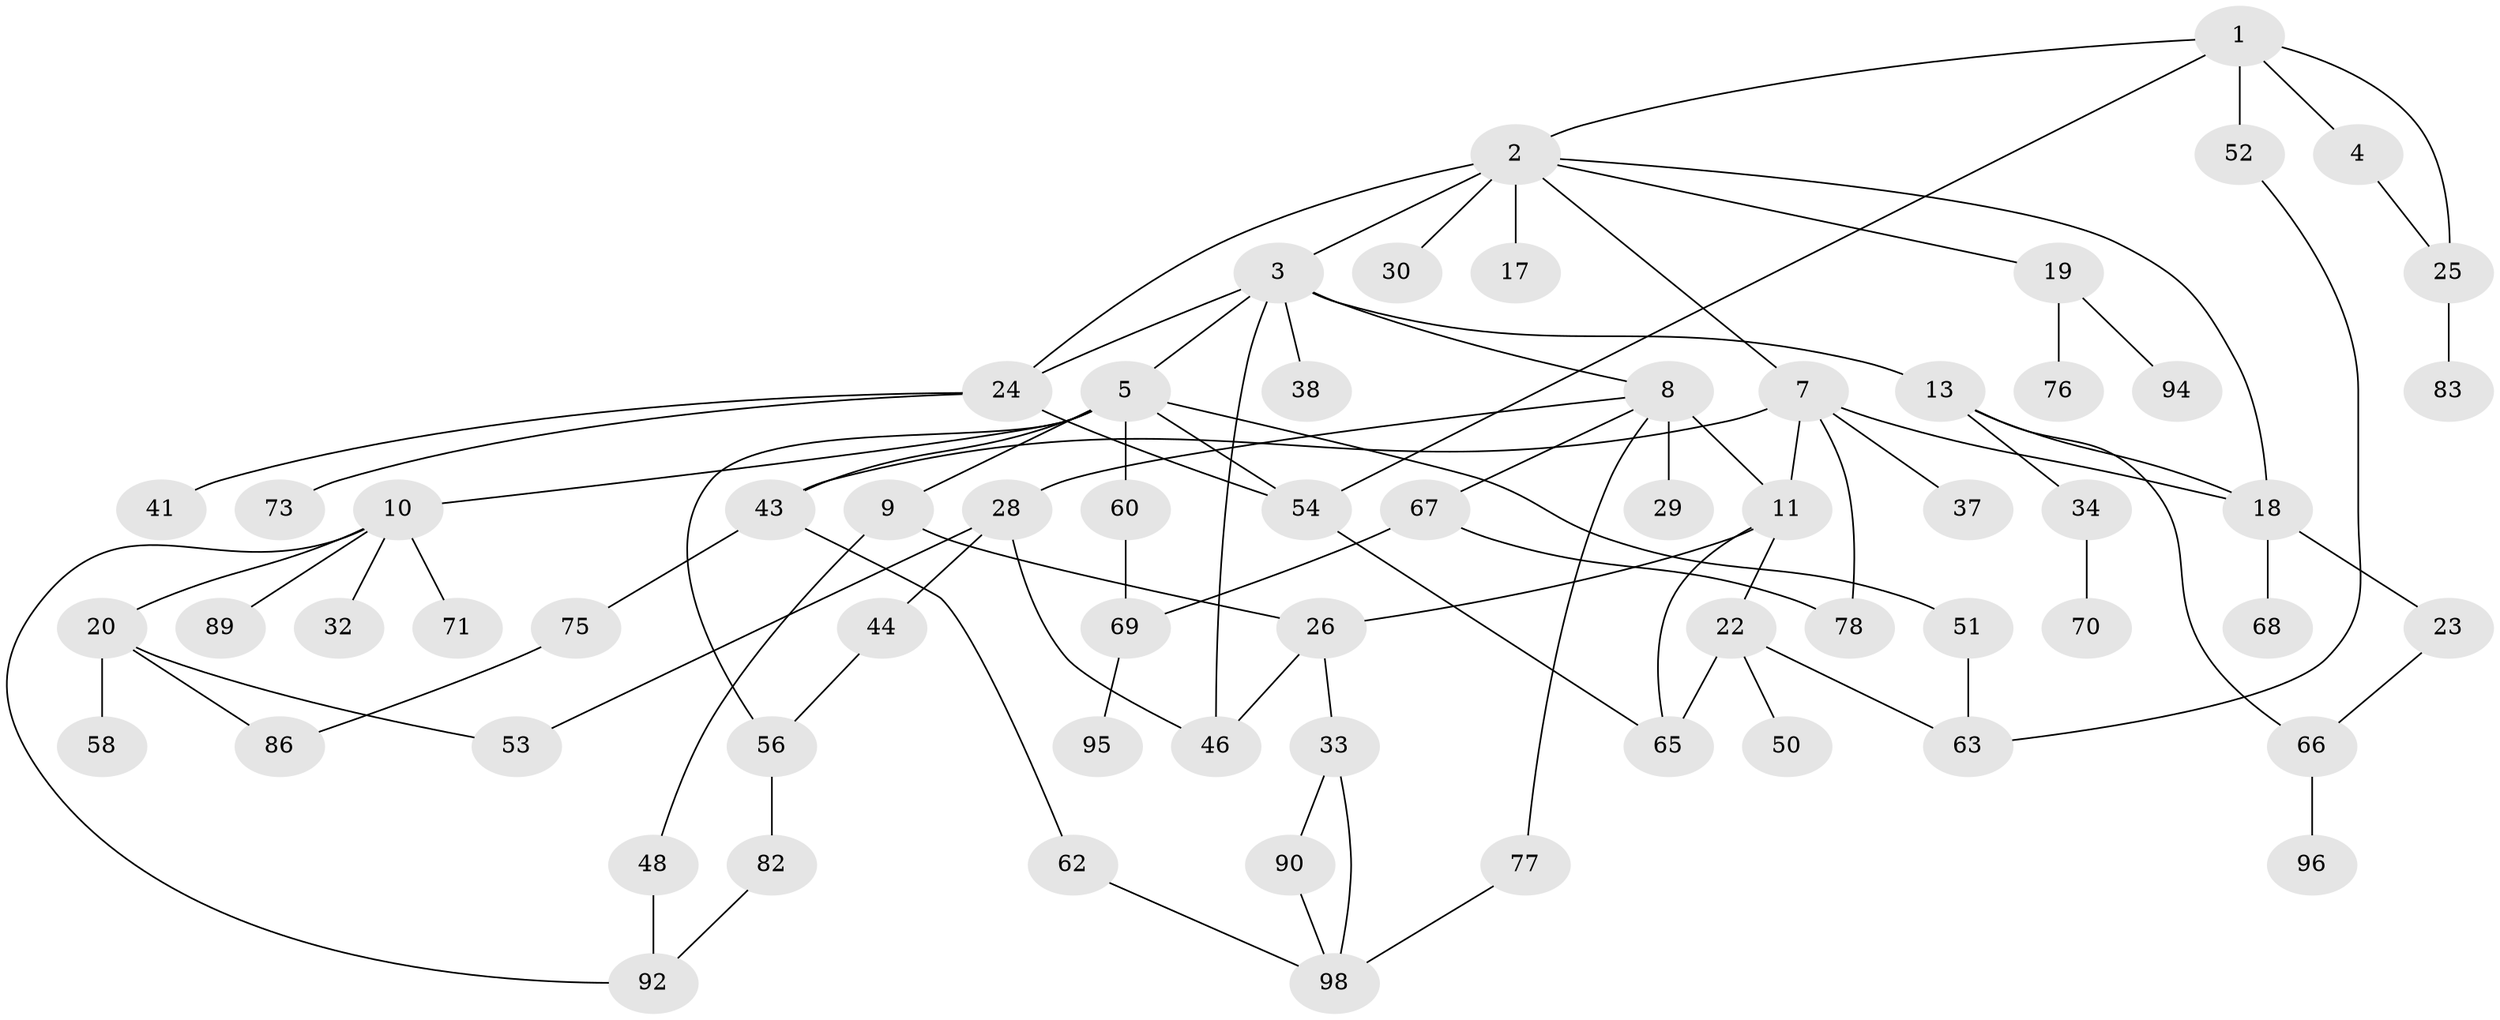 // original degree distribution, {6: 0.03, 8: 0.01, 7: 0.01, 2: 0.35, 4: 0.11, 1: 0.27, 5: 0.05, 3: 0.17}
// Generated by graph-tools (version 1.1) at 2025/38/02/21/25 10:38:51]
// undirected, 65 vertices, 90 edges
graph export_dot {
graph [start="1"]
  node [color=gray90,style=filled];
  1 [super="+14"];
  2 [super="+16"];
  3 [super="+6"];
  4 [super="+21"];
  5 [super="+12"];
  7 [super="+64"];
  8 [super="+35"];
  9 [super="+79"];
  10 [super="+15"];
  11 [super="+31"];
  13 [super="+80"];
  17;
  18 [super="+97"];
  19 [super="+39"];
  20 [super="+27"];
  22 [super="+36"];
  23 [super="+49"];
  24 [super="+40"];
  25 [super="+57"];
  26 [super="+42"];
  28 [super="+45"];
  29;
  30;
  32;
  33 [super="+59"];
  34 [super="+87"];
  37;
  38 [super="+85"];
  41 [super="+47"];
  43 [super="+72"];
  44 [super="+55"];
  46;
  48;
  50;
  51;
  52 [super="+99"];
  53;
  54 [super="+61"];
  56 [super="+74"];
  58;
  60;
  62 [super="+81"];
  63 [super="+91"];
  65;
  66;
  67 [super="+88"];
  68 [super="+84"];
  69;
  70;
  71;
  73;
  75;
  76;
  77;
  78;
  82;
  83;
  86 [super="+93"];
  89;
  90;
  92;
  94;
  95;
  96;
  98 [super="+100"];
  1 -- 2;
  1 -- 4;
  1 -- 52;
  1 -- 54;
  1 -- 25;
  2 -- 3;
  2 -- 7;
  2 -- 17;
  2 -- 18;
  2 -- 19;
  2 -- 24;
  2 -- 30;
  3 -- 5;
  3 -- 8;
  3 -- 13;
  3 -- 38;
  3 -- 46;
  3 -- 24;
  4 -- 25;
  5 -- 9;
  5 -- 10;
  5 -- 51;
  5 -- 60;
  5 -- 56;
  5 -- 43;
  5 -- 54;
  7 -- 11;
  7 -- 37;
  7 -- 18;
  7 -- 43;
  7 -- 78;
  8 -- 28;
  8 -- 29;
  8 -- 67;
  8 -- 11;
  8 -- 77;
  9 -- 26;
  9 -- 48;
  10 -- 71;
  10 -- 89;
  10 -- 32;
  10 -- 20;
  10 -- 92;
  11 -- 22;
  11 -- 65;
  11 -- 26;
  13 -- 34;
  13 -- 66;
  13 -- 18;
  18 -- 23;
  18 -- 68;
  19 -- 94;
  19 -- 76;
  20 -- 58;
  20 -- 53;
  20 -- 86;
  22 -- 50;
  22 -- 63;
  22 -- 65;
  23 -- 66;
  24 -- 54;
  24 -- 73;
  24 -- 41;
  25 -- 83;
  26 -- 33;
  26 -- 46;
  28 -- 44;
  28 -- 53;
  28 -- 46;
  33 -- 90;
  33 -- 98;
  34 -- 70;
  43 -- 62;
  43 -- 75;
  44 -- 56;
  48 -- 92;
  51 -- 63;
  52 -- 63;
  54 -- 65;
  56 -- 82;
  60 -- 69;
  62 -- 98;
  66 -- 96;
  67 -- 78;
  67 -- 69;
  69 -- 95;
  75 -- 86;
  77 -- 98;
  82 -- 92;
  90 -- 98;
}
